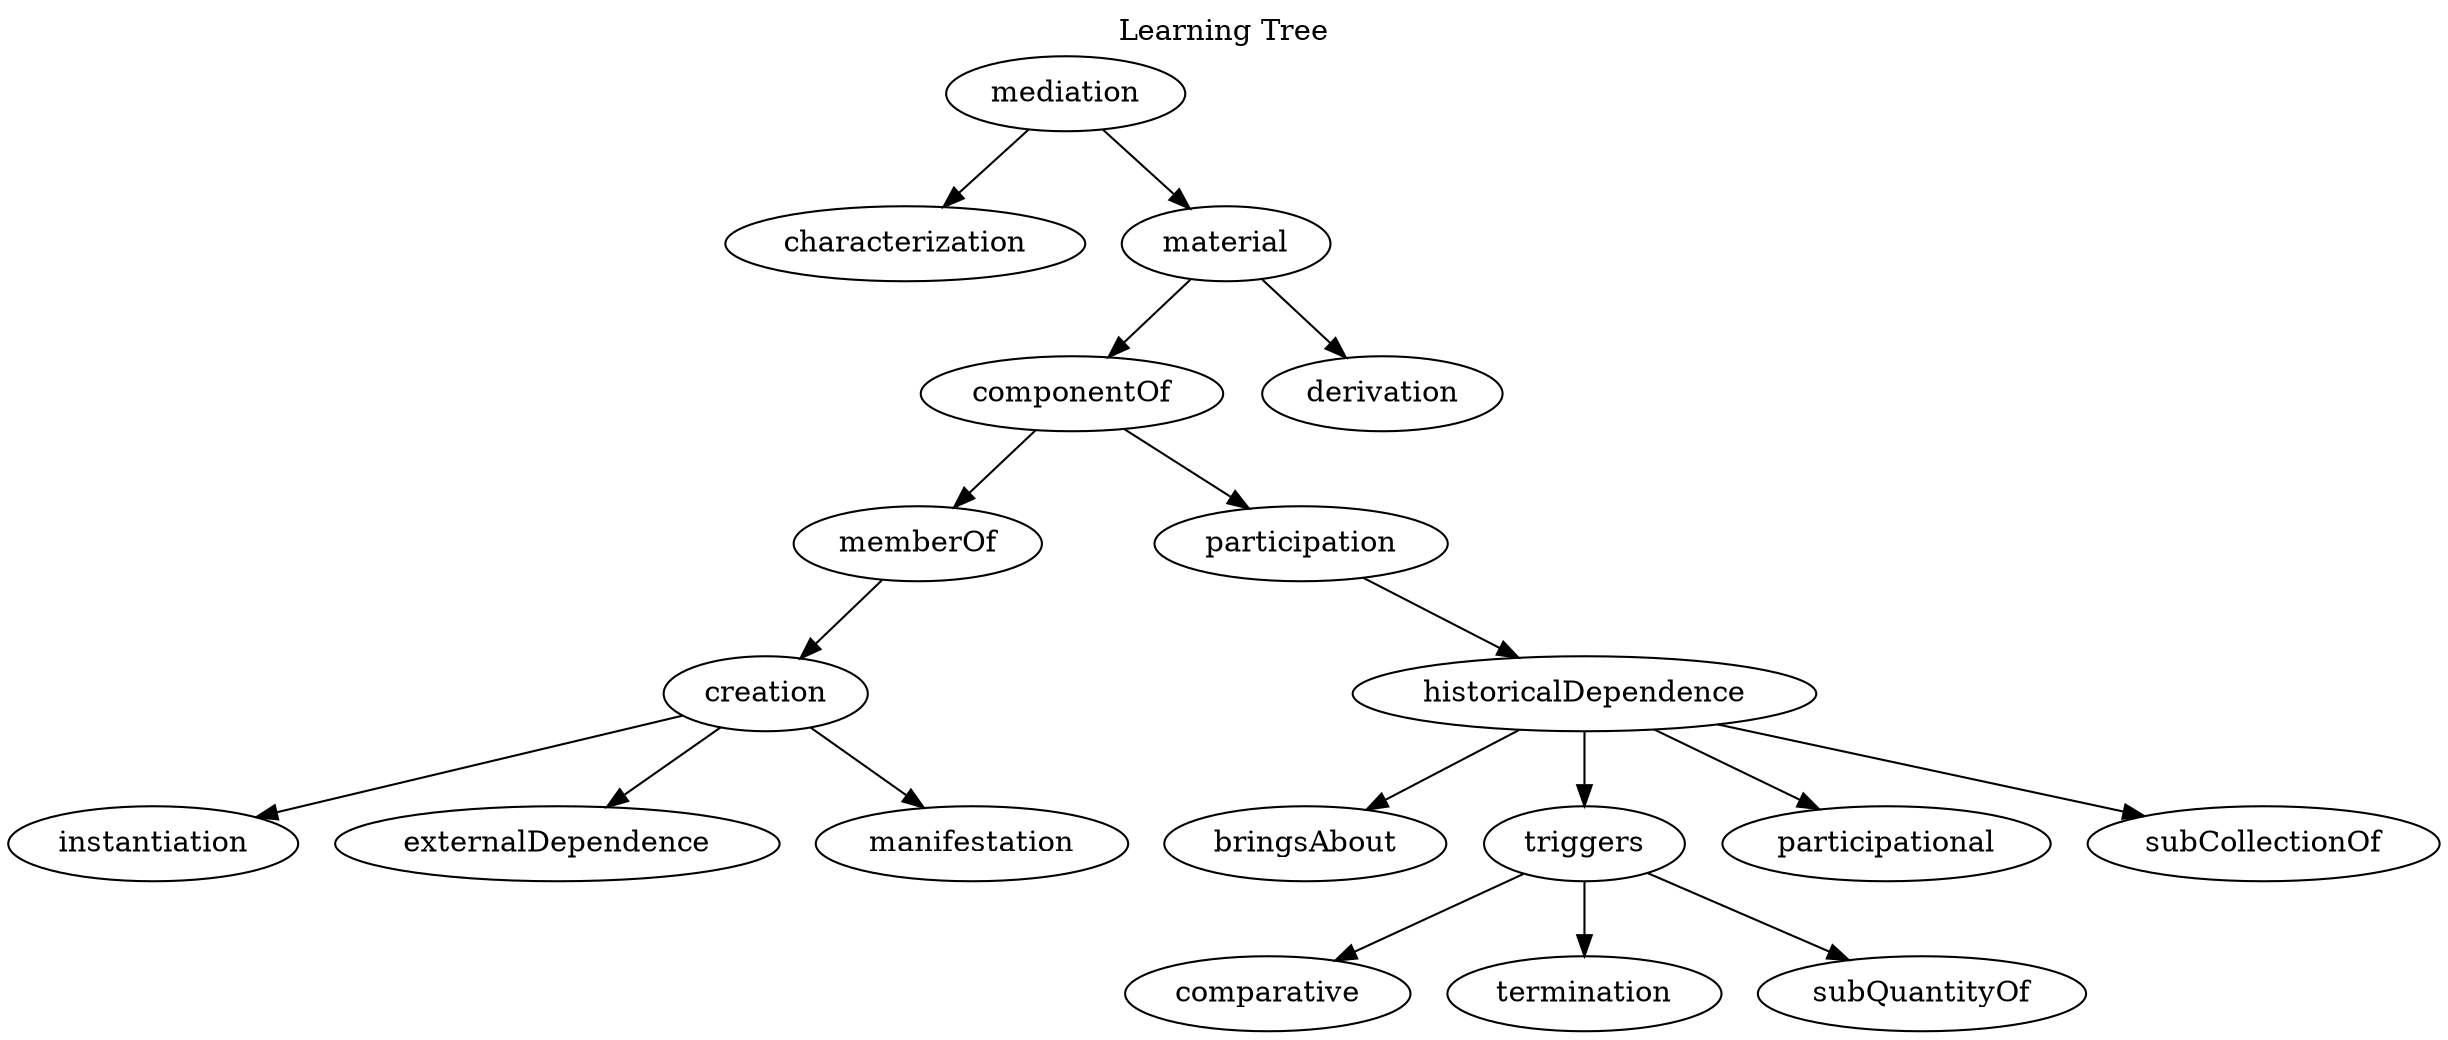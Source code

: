 strict digraph  {
label="Learning Tree";
labelloc=t;
labeljust=c;
mediation;
characterization;
material;
componentOf;
derivation;
memberOf;
participation;
creation;
historicalDependence;
instantiation;
externalDependence;
manifestation;
bringsAbout;
triggers;
participational;
subCollectionOf;
comparative;
termination;
subQuantityOf;
mediation -> characterization;
mediation -> material;
material -> componentOf;
material -> derivation;
componentOf -> memberOf;
componentOf -> participation;
memberOf -> creation;
participation -> historicalDependence;
creation -> instantiation;
creation -> externalDependence;
creation -> manifestation;
historicalDependence -> bringsAbout;
historicalDependence -> triggers;
historicalDependence -> participational;
historicalDependence -> subCollectionOf;
triggers -> comparative;
triggers -> termination;
triggers -> subQuantityOf;
}
